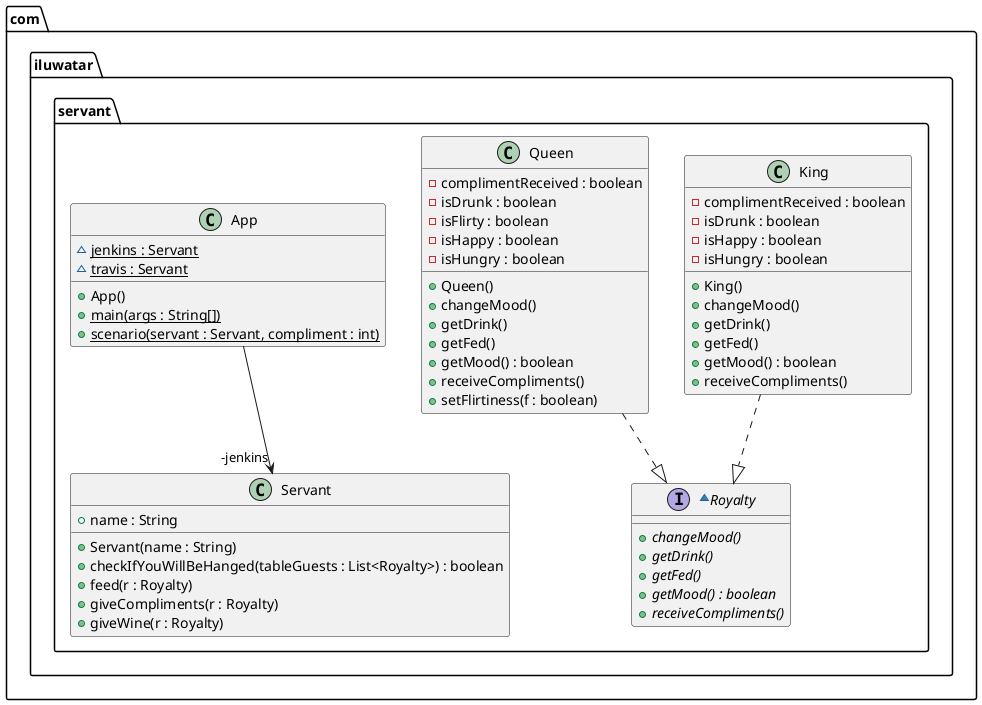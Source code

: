 @startuml
package com.iluwatar.servant {
  class King {
    - complimentReceived : boolean
    - isDrunk : boolean
    - isHappy : boolean
    - isHungry : boolean
    + King()
    + changeMood()
    + getDrink()
    + getFed()
    + getMood() : boolean
    + receiveCompliments()
  }
  ~interface Royalty {
    + changeMood() {abstract}
    + getDrink() {abstract}
    + getFed() {abstract}
    + getMood() : boolean {abstract}
    + receiveCompliments() {abstract}
  }
  class Servant {
    + name : String
    + Servant(name : String)
    + checkIfYouWillBeHanged(tableGuests : List<Royalty>) : boolean
    + feed(r : Royalty)
    + giveCompliments(r : Royalty)
    + giveWine(r : Royalty)
  }
  class Queen {
    - complimentReceived : boolean
    - isDrunk : boolean
    - isFlirty : boolean
    - isHappy : boolean
    - isHungry : boolean
    + Queen()
    + changeMood()
    + getDrink()
    + getFed()
    + getMood() : boolean
    + receiveCompliments()
    + setFlirtiness(f : boolean)
  }
  class App {
    ~ jenkins : Servant {static}
    ~ travis : Servant {static}
    + App()
    + main(args : String[]) {static}
    + scenario(servant : Servant, compliment : int) {static}
  }
}
App -->  "-jenkins" Servant
King ..|> Royalty 
Queen ..|> Royalty 
@enduml